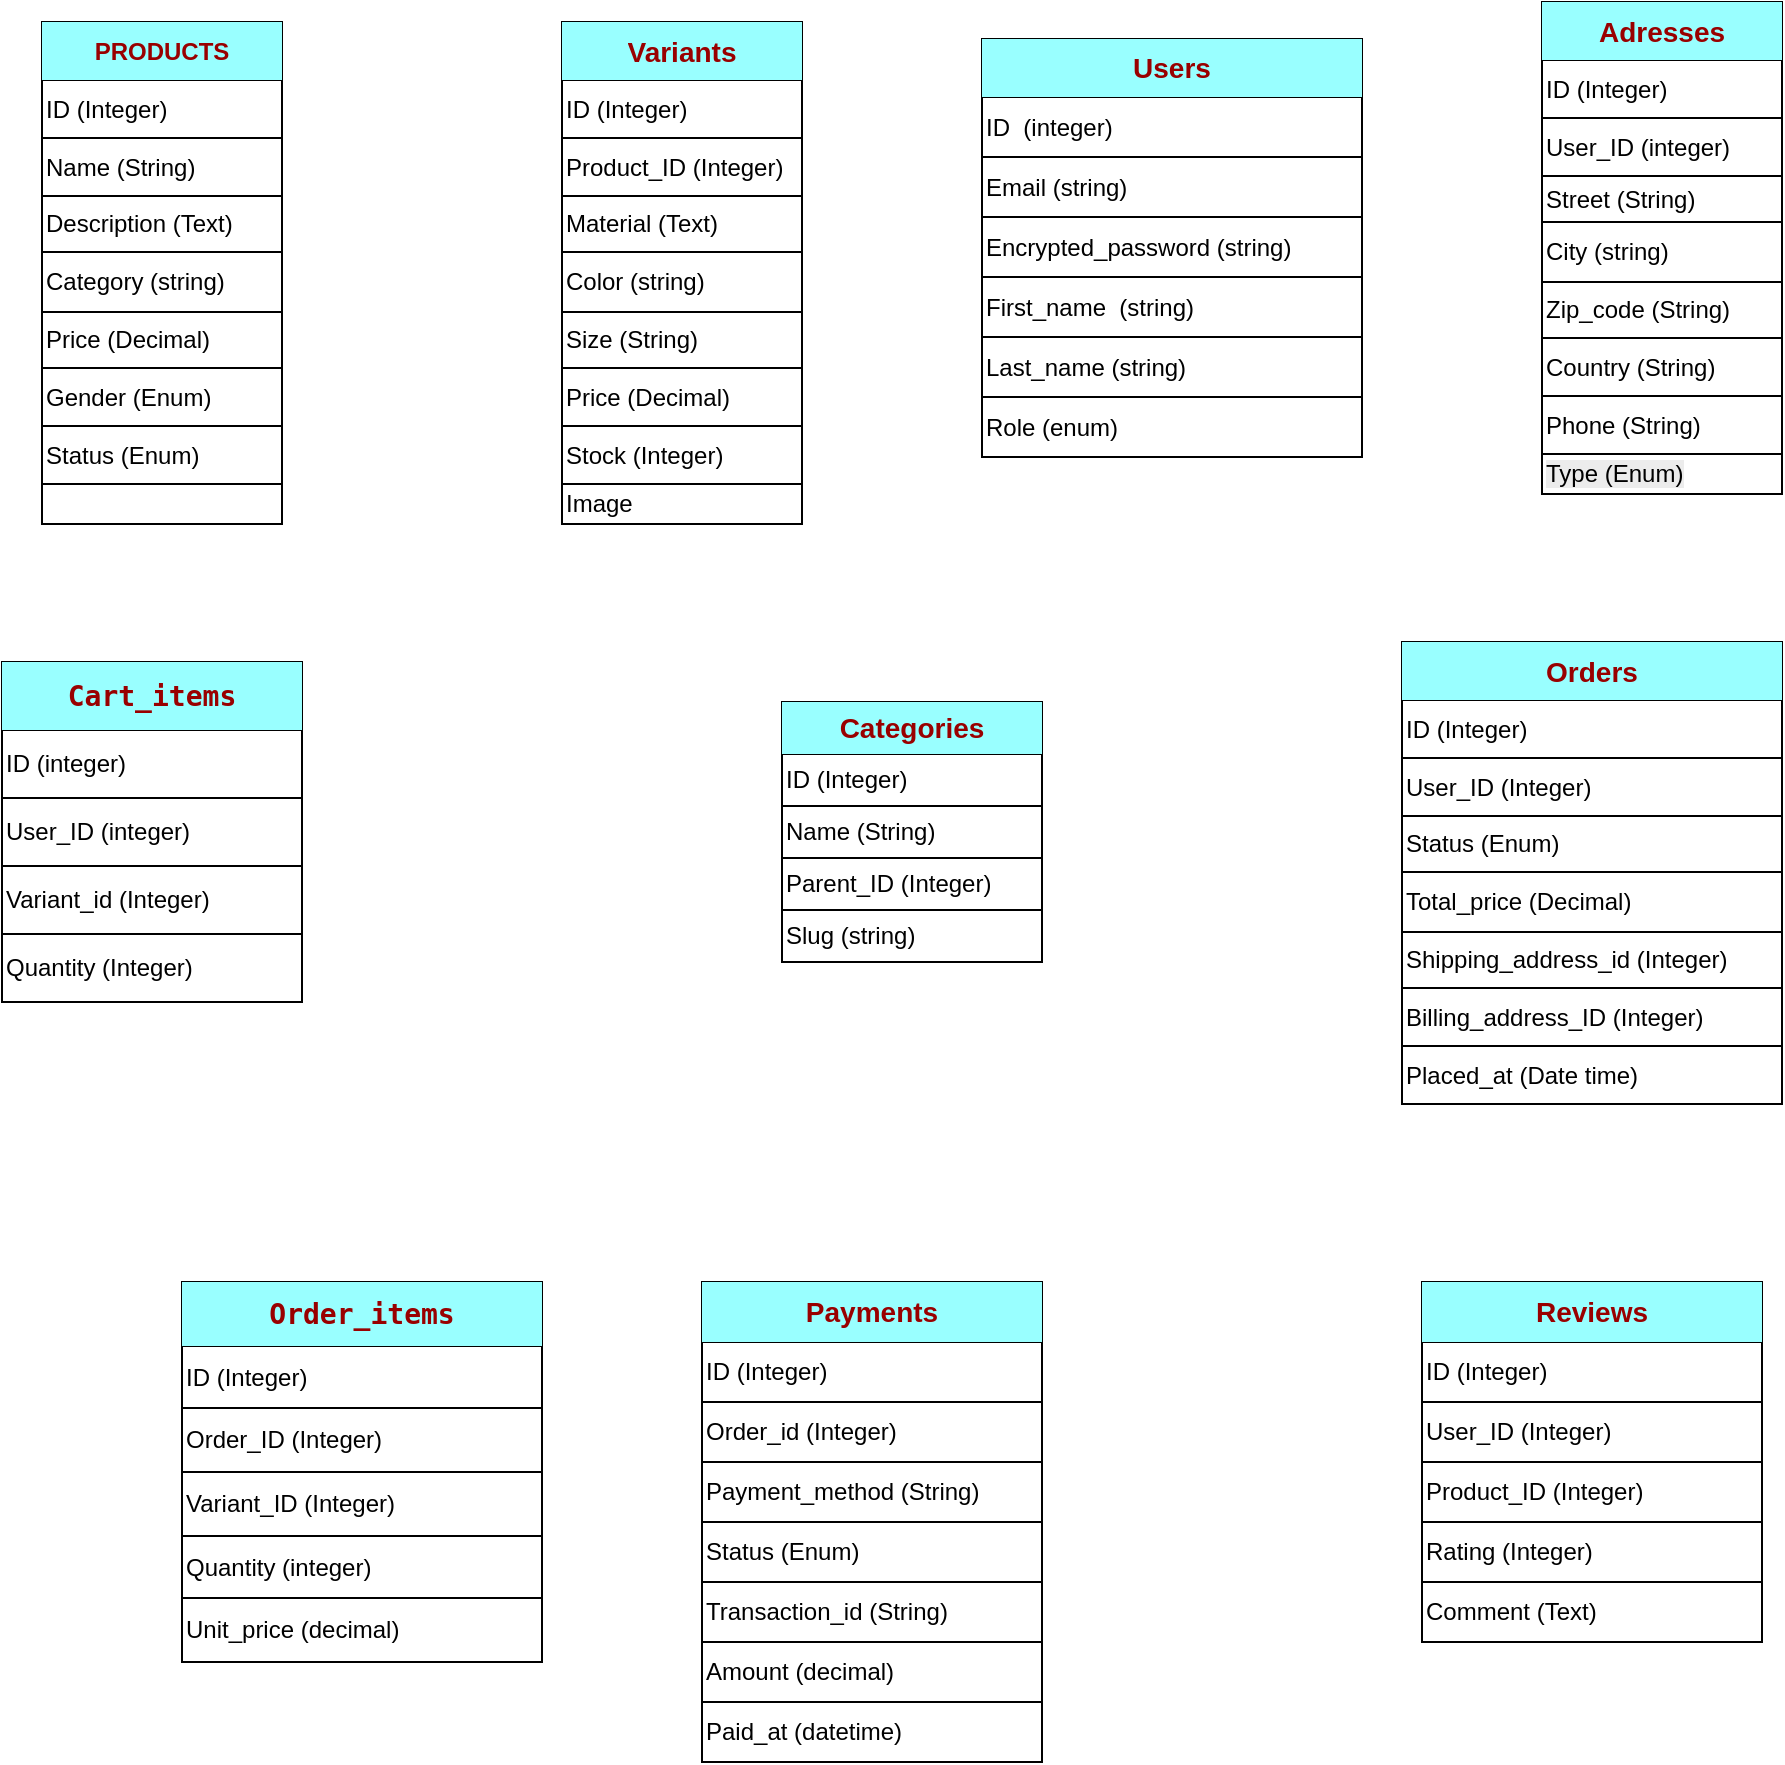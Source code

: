 <mxfile version="26.2.14">
  <diagram name="Page-1" id="mSdoSHMmGEVfb8vdNhQg">
    <mxGraphModel dx="946" dy="564" grid="1" gridSize="10" guides="1" tooltips="1" connect="1" arrows="1" fold="1" page="1" pageScale="1" pageWidth="3300" pageHeight="4681" math="0" shadow="0">
      <root>
        <mxCell id="0" />
        <mxCell id="1" parent="0" />
        <mxCell id="TnD2usCHC5H45rRuhwk7-1" value="" style="shape=table;startSize=0;container=1;collapsible=0;childLayout=tableLayout;" parent="1" vertex="1">
          <mxGeometry x="50" y="80" width="120" height="251" as="geometry" />
        </mxCell>
        <mxCell id="TnD2usCHC5H45rRuhwk7-2" value="" style="shape=tableRow;horizontal=0;startSize=0;swimlaneHead=0;swimlaneBody=0;strokeColor=inherit;top=0;left=0;bottom=0;right=0;collapsible=0;dropTarget=0;fillColor=#99FFFF;points=[[0,0.5],[1,0.5]];portConstraint=eastwest;" parent="TnD2usCHC5H45rRuhwk7-1" vertex="1">
          <mxGeometry width="120" height="29" as="geometry" />
        </mxCell>
        <mxCell id="TnD2usCHC5H45rRuhwk7-3" value="&lt;b style=&quot;color: rgb(153, 0, 0);&quot;&gt;PRODUCTS&lt;/b&gt;" style="shape=partialRectangle;html=1;whiteSpace=wrap;connectable=0;strokeColor=inherit;overflow=hidden;fillColor=none;top=0;left=0;bottom=0;right=0;pointerEvents=1;" parent="TnD2usCHC5H45rRuhwk7-2" vertex="1">
          <mxGeometry width="120" height="29" as="geometry">
            <mxRectangle width="120" height="29" as="alternateBounds" />
          </mxGeometry>
        </mxCell>
        <mxCell id="TnD2usCHC5H45rRuhwk7-4" value="" style="shape=tableRow;horizontal=0;startSize=0;swimlaneHead=0;swimlaneBody=0;strokeColor=inherit;top=0;left=0;bottom=0;right=0;collapsible=0;dropTarget=0;fillColor=none;points=[[0,0.5],[1,0.5]];portConstraint=eastwest;" parent="TnD2usCHC5H45rRuhwk7-1" vertex="1">
          <mxGeometry y="29" width="120" height="29" as="geometry" />
        </mxCell>
        <mxCell id="TnD2usCHC5H45rRuhwk7-5" value="ID (Integer)" style="shape=partialRectangle;html=1;whiteSpace=wrap;connectable=0;strokeColor=inherit;overflow=hidden;fillColor=none;top=0;left=0;bottom=0;right=0;pointerEvents=1;align=left;" parent="TnD2usCHC5H45rRuhwk7-4" vertex="1">
          <mxGeometry width="120" height="29" as="geometry">
            <mxRectangle width="120" height="29" as="alternateBounds" />
          </mxGeometry>
        </mxCell>
        <mxCell id="TnD2usCHC5H45rRuhwk7-6" value="" style="shape=tableRow;horizontal=0;startSize=0;swimlaneHead=0;swimlaneBody=0;strokeColor=inherit;top=0;left=0;bottom=0;right=0;collapsible=0;dropTarget=0;fillColor=none;points=[[0,0.5],[1,0.5]];portConstraint=eastwest;" parent="TnD2usCHC5H45rRuhwk7-1" vertex="1">
          <mxGeometry y="58" width="120" height="29" as="geometry" />
        </mxCell>
        <mxCell id="TnD2usCHC5H45rRuhwk7-7" value="Name (String)" style="shape=partialRectangle;html=1;whiteSpace=wrap;connectable=0;strokeColor=inherit;overflow=hidden;fillColor=none;top=0;left=0;bottom=0;right=0;pointerEvents=1;align=left;" parent="TnD2usCHC5H45rRuhwk7-6" vertex="1">
          <mxGeometry width="120" height="29" as="geometry">
            <mxRectangle width="120" height="29" as="alternateBounds" />
          </mxGeometry>
        </mxCell>
        <mxCell id="TnD2usCHC5H45rRuhwk7-8" value="" style="shape=tableRow;horizontal=0;startSize=0;swimlaneHead=0;swimlaneBody=0;strokeColor=inherit;top=0;left=0;bottom=0;right=0;collapsible=0;dropTarget=0;fillColor=none;points=[[0,0.5],[1,0.5]];portConstraint=eastwest;" parent="TnD2usCHC5H45rRuhwk7-1" vertex="1">
          <mxGeometry y="87" width="120" height="28" as="geometry" />
        </mxCell>
        <mxCell id="TnD2usCHC5H45rRuhwk7-9" value="Description (Text)" style="shape=partialRectangle;html=1;whiteSpace=wrap;connectable=0;strokeColor=inherit;overflow=hidden;fillColor=none;top=0;left=0;bottom=0;right=0;pointerEvents=1;align=left;" parent="TnD2usCHC5H45rRuhwk7-8" vertex="1">
          <mxGeometry width="120" height="28" as="geometry">
            <mxRectangle width="120" height="28" as="alternateBounds" />
          </mxGeometry>
        </mxCell>
        <mxCell id="TnD2usCHC5H45rRuhwk7-10" value="" style="shape=tableRow;horizontal=0;startSize=0;swimlaneHead=0;swimlaneBody=0;strokeColor=inherit;top=0;left=0;bottom=0;right=0;collapsible=0;dropTarget=0;fillColor=none;points=[[0,0.5],[1,0.5]];portConstraint=eastwest;" parent="TnD2usCHC5H45rRuhwk7-1" vertex="1">
          <mxGeometry y="115" width="120" height="30" as="geometry" />
        </mxCell>
        <mxCell id="TnD2usCHC5H45rRuhwk7-11" value="Category (string)" style="shape=partialRectangle;html=1;whiteSpace=wrap;connectable=0;strokeColor=inherit;overflow=hidden;fillColor=none;top=0;left=0;bottom=0;right=0;pointerEvents=1;align=left;" parent="TnD2usCHC5H45rRuhwk7-10" vertex="1">
          <mxGeometry width="120" height="30" as="geometry">
            <mxRectangle width="120" height="30" as="alternateBounds" />
          </mxGeometry>
        </mxCell>
        <mxCell id="TnD2usCHC5H45rRuhwk7-12" value="" style="shape=tableRow;horizontal=0;startSize=0;swimlaneHead=0;swimlaneBody=0;strokeColor=inherit;top=0;left=0;bottom=0;right=0;collapsible=0;dropTarget=0;fillColor=none;points=[[0,0.5],[1,0.5]];portConstraint=eastwest;" parent="TnD2usCHC5H45rRuhwk7-1" vertex="1">
          <mxGeometry y="145" width="120" height="28" as="geometry" />
        </mxCell>
        <mxCell id="TnD2usCHC5H45rRuhwk7-13" value="Price (Decimal)" style="shape=partialRectangle;html=1;whiteSpace=wrap;connectable=0;strokeColor=inherit;overflow=hidden;fillColor=none;top=0;left=0;bottom=0;right=0;pointerEvents=1;align=left;" parent="TnD2usCHC5H45rRuhwk7-12" vertex="1">
          <mxGeometry width="120" height="28" as="geometry">
            <mxRectangle width="120" height="28" as="alternateBounds" />
          </mxGeometry>
        </mxCell>
        <mxCell id="TnD2usCHC5H45rRuhwk7-14" value="" style="shape=tableRow;horizontal=0;startSize=0;swimlaneHead=0;swimlaneBody=0;strokeColor=inherit;top=0;left=0;bottom=0;right=0;collapsible=0;dropTarget=0;fillColor=none;points=[[0,0.5],[1,0.5]];portConstraint=eastwest;" parent="TnD2usCHC5H45rRuhwk7-1" vertex="1">
          <mxGeometry y="173" width="120" height="29" as="geometry" />
        </mxCell>
        <mxCell id="TnD2usCHC5H45rRuhwk7-15" value="Gender (Enum)" style="shape=partialRectangle;html=1;whiteSpace=wrap;connectable=0;strokeColor=inherit;overflow=hidden;fillColor=none;top=0;left=0;bottom=0;right=0;pointerEvents=1;align=left;" parent="TnD2usCHC5H45rRuhwk7-14" vertex="1">
          <mxGeometry width="120" height="29" as="geometry">
            <mxRectangle width="120" height="29" as="alternateBounds" />
          </mxGeometry>
        </mxCell>
        <mxCell id="TnD2usCHC5H45rRuhwk7-16" value="" style="shape=tableRow;horizontal=0;startSize=0;swimlaneHead=0;swimlaneBody=0;strokeColor=inherit;top=0;left=0;bottom=0;right=0;collapsible=0;dropTarget=0;fillColor=none;points=[[0,0.5],[1,0.5]];portConstraint=eastwest;" parent="TnD2usCHC5H45rRuhwk7-1" vertex="1">
          <mxGeometry y="202" width="120" height="29" as="geometry" />
        </mxCell>
        <mxCell id="TnD2usCHC5H45rRuhwk7-17" value="Status (Enum)" style="shape=partialRectangle;html=1;whiteSpace=wrap;connectable=0;strokeColor=inherit;overflow=hidden;fillColor=none;top=0;left=0;bottom=0;right=0;pointerEvents=1;align=left;" parent="TnD2usCHC5H45rRuhwk7-16" vertex="1">
          <mxGeometry width="120" height="29" as="geometry">
            <mxRectangle width="120" height="29" as="alternateBounds" />
          </mxGeometry>
        </mxCell>
        <mxCell id="TnD2usCHC5H45rRuhwk7-18" value="" style="shape=tableRow;horizontal=0;startSize=0;swimlaneHead=0;swimlaneBody=0;strokeColor=inherit;top=0;left=0;bottom=0;right=0;collapsible=0;dropTarget=0;fillColor=none;points=[[0,0.5],[1,0.5]];portConstraint=eastwest;" parent="TnD2usCHC5H45rRuhwk7-1" vertex="1">
          <mxGeometry y="231" width="120" height="20" as="geometry" />
        </mxCell>
        <mxCell id="TnD2usCHC5H45rRuhwk7-19" value="" style="shape=partialRectangle;html=1;whiteSpace=wrap;connectable=0;strokeColor=inherit;overflow=hidden;fillColor=none;top=0;left=0;bottom=0;right=0;pointerEvents=1;" parent="TnD2usCHC5H45rRuhwk7-18" vertex="1">
          <mxGeometry width="120" height="20" as="geometry">
            <mxRectangle width="120" height="20" as="alternateBounds" />
          </mxGeometry>
        </mxCell>
        <mxCell id="lrAjuptVuyixeFRpdPks-1" value="" style="shape=table;startSize=0;container=1;collapsible=0;childLayout=tableLayout;" parent="1" vertex="1">
          <mxGeometry x="310" y="80" width="120" height="251" as="geometry" />
        </mxCell>
        <mxCell id="lrAjuptVuyixeFRpdPks-2" value="" style="shape=tableRow;horizontal=0;startSize=0;swimlaneHead=0;swimlaneBody=0;strokeColor=inherit;top=0;left=0;bottom=0;right=0;collapsible=0;dropTarget=0;fillColor=none;points=[[0,0.5],[1,0.5]];portConstraint=eastwest;" parent="lrAjuptVuyixeFRpdPks-1" vertex="1">
          <mxGeometry width="120" height="29" as="geometry" />
        </mxCell>
        <mxCell id="lrAjuptVuyixeFRpdPks-3" value="&lt;b style=&quot;color: rgb(153, 0, 0);&quot;&gt;&lt;font style=&quot;font-size: 14px;&quot;&gt;Variants&lt;/font&gt;&lt;/b&gt;" style="shape=partialRectangle;html=1;whiteSpace=wrap;connectable=0;strokeColor=inherit;overflow=hidden;fillColor=#99FFFF;top=0;left=0;bottom=0;right=0;pointerEvents=1;" parent="lrAjuptVuyixeFRpdPks-2" vertex="1">
          <mxGeometry width="120" height="29" as="geometry">
            <mxRectangle width="120" height="29" as="alternateBounds" />
          </mxGeometry>
        </mxCell>
        <mxCell id="lrAjuptVuyixeFRpdPks-4" value="" style="shape=tableRow;horizontal=0;startSize=0;swimlaneHead=0;swimlaneBody=0;strokeColor=inherit;top=0;left=0;bottom=0;right=0;collapsible=0;dropTarget=0;fillColor=none;points=[[0,0.5],[1,0.5]];portConstraint=eastwest;" parent="lrAjuptVuyixeFRpdPks-1" vertex="1">
          <mxGeometry y="29" width="120" height="29" as="geometry" />
        </mxCell>
        <mxCell id="lrAjuptVuyixeFRpdPks-5" value="ID (Integer)" style="shape=partialRectangle;html=1;whiteSpace=wrap;connectable=0;strokeColor=inherit;overflow=hidden;fillColor=none;top=0;left=0;bottom=0;right=0;pointerEvents=1;align=left;" parent="lrAjuptVuyixeFRpdPks-4" vertex="1">
          <mxGeometry width="120" height="29" as="geometry">
            <mxRectangle width="120" height="29" as="alternateBounds" />
          </mxGeometry>
        </mxCell>
        <mxCell id="lrAjuptVuyixeFRpdPks-6" value="" style="shape=tableRow;horizontal=0;startSize=0;swimlaneHead=0;swimlaneBody=0;strokeColor=inherit;top=0;left=0;bottom=0;right=0;collapsible=0;dropTarget=0;fillColor=none;points=[[0,0.5],[1,0.5]];portConstraint=eastwest;" parent="lrAjuptVuyixeFRpdPks-1" vertex="1">
          <mxGeometry y="58" width="120" height="29" as="geometry" />
        </mxCell>
        <mxCell id="lrAjuptVuyixeFRpdPks-7" value="Product_ID (Integer)" style="shape=partialRectangle;html=1;whiteSpace=wrap;connectable=0;strokeColor=inherit;overflow=hidden;fillColor=none;top=0;left=0;bottom=0;right=0;pointerEvents=1;align=left;" parent="lrAjuptVuyixeFRpdPks-6" vertex="1">
          <mxGeometry width="120" height="29" as="geometry">
            <mxRectangle width="120" height="29" as="alternateBounds" />
          </mxGeometry>
        </mxCell>
        <mxCell id="lrAjuptVuyixeFRpdPks-8" value="" style="shape=tableRow;horizontal=0;startSize=0;swimlaneHead=0;swimlaneBody=0;strokeColor=inherit;top=0;left=0;bottom=0;right=0;collapsible=0;dropTarget=0;fillColor=none;points=[[0,0.5],[1,0.5]];portConstraint=eastwest;" parent="lrAjuptVuyixeFRpdPks-1" vertex="1">
          <mxGeometry y="87" width="120" height="28" as="geometry" />
        </mxCell>
        <mxCell id="lrAjuptVuyixeFRpdPks-9" value="Material (Text)" style="shape=partialRectangle;html=1;whiteSpace=wrap;connectable=0;strokeColor=inherit;overflow=hidden;fillColor=none;top=0;left=0;bottom=0;right=0;pointerEvents=1;align=left;" parent="lrAjuptVuyixeFRpdPks-8" vertex="1">
          <mxGeometry width="120" height="28" as="geometry">
            <mxRectangle width="120" height="28" as="alternateBounds" />
          </mxGeometry>
        </mxCell>
        <mxCell id="lrAjuptVuyixeFRpdPks-10" value="" style="shape=tableRow;horizontal=0;startSize=0;swimlaneHead=0;swimlaneBody=0;strokeColor=inherit;top=0;left=0;bottom=0;right=0;collapsible=0;dropTarget=0;fillColor=none;points=[[0,0.5],[1,0.5]];portConstraint=eastwest;" parent="lrAjuptVuyixeFRpdPks-1" vertex="1">
          <mxGeometry y="115" width="120" height="30" as="geometry" />
        </mxCell>
        <mxCell id="lrAjuptVuyixeFRpdPks-11" value="Color (string)" style="shape=partialRectangle;html=1;whiteSpace=wrap;connectable=0;strokeColor=inherit;overflow=hidden;fillColor=none;top=0;left=0;bottom=0;right=0;pointerEvents=1;align=left;" parent="lrAjuptVuyixeFRpdPks-10" vertex="1">
          <mxGeometry width="120" height="30" as="geometry">
            <mxRectangle width="120" height="30" as="alternateBounds" />
          </mxGeometry>
        </mxCell>
        <mxCell id="lrAjuptVuyixeFRpdPks-12" value="" style="shape=tableRow;horizontal=0;startSize=0;swimlaneHead=0;swimlaneBody=0;strokeColor=inherit;top=0;left=0;bottom=0;right=0;collapsible=0;dropTarget=0;fillColor=none;points=[[0,0.5],[1,0.5]];portConstraint=eastwest;" parent="lrAjuptVuyixeFRpdPks-1" vertex="1">
          <mxGeometry y="145" width="120" height="28" as="geometry" />
        </mxCell>
        <mxCell id="lrAjuptVuyixeFRpdPks-13" value="Size (String)" style="shape=partialRectangle;html=1;whiteSpace=wrap;connectable=0;strokeColor=inherit;overflow=hidden;fillColor=none;top=0;left=0;bottom=0;right=0;pointerEvents=1;align=left;" parent="lrAjuptVuyixeFRpdPks-12" vertex="1">
          <mxGeometry width="120" height="28" as="geometry">
            <mxRectangle width="120" height="28" as="alternateBounds" />
          </mxGeometry>
        </mxCell>
        <mxCell id="lrAjuptVuyixeFRpdPks-14" value="" style="shape=tableRow;horizontal=0;startSize=0;swimlaneHead=0;swimlaneBody=0;strokeColor=inherit;top=0;left=0;bottom=0;right=0;collapsible=0;dropTarget=0;fillColor=none;points=[[0,0.5],[1,0.5]];portConstraint=eastwest;" parent="lrAjuptVuyixeFRpdPks-1" vertex="1">
          <mxGeometry y="173" width="120" height="29" as="geometry" />
        </mxCell>
        <mxCell id="lrAjuptVuyixeFRpdPks-15" value="Price (Decimal)" style="shape=partialRectangle;html=1;whiteSpace=wrap;connectable=0;strokeColor=inherit;overflow=hidden;fillColor=none;top=0;left=0;bottom=0;right=0;pointerEvents=1;align=left;" parent="lrAjuptVuyixeFRpdPks-14" vertex="1">
          <mxGeometry width="120" height="29" as="geometry">
            <mxRectangle width="120" height="29" as="alternateBounds" />
          </mxGeometry>
        </mxCell>
        <mxCell id="lrAjuptVuyixeFRpdPks-16" value="" style="shape=tableRow;horizontal=0;startSize=0;swimlaneHead=0;swimlaneBody=0;strokeColor=inherit;top=0;left=0;bottom=0;right=0;collapsible=0;dropTarget=0;fillColor=none;points=[[0,0.5],[1,0.5]];portConstraint=eastwest;" parent="lrAjuptVuyixeFRpdPks-1" vertex="1">
          <mxGeometry y="202" width="120" height="29" as="geometry" />
        </mxCell>
        <mxCell id="lrAjuptVuyixeFRpdPks-17" value="Stock (Integer)" style="shape=partialRectangle;html=1;whiteSpace=wrap;connectable=0;strokeColor=inherit;overflow=hidden;fillColor=none;top=0;left=0;bottom=0;right=0;pointerEvents=1;align=left;" parent="lrAjuptVuyixeFRpdPks-16" vertex="1">
          <mxGeometry width="120" height="29" as="geometry">
            <mxRectangle width="120" height="29" as="alternateBounds" />
          </mxGeometry>
        </mxCell>
        <mxCell id="lrAjuptVuyixeFRpdPks-18" value="" style="shape=tableRow;horizontal=0;startSize=0;swimlaneHead=0;swimlaneBody=0;strokeColor=inherit;top=0;left=0;bottom=0;right=0;collapsible=0;dropTarget=0;fillColor=none;points=[[0,0.5],[1,0.5]];portConstraint=eastwest;" parent="lrAjuptVuyixeFRpdPks-1" vertex="1">
          <mxGeometry y="231" width="120" height="20" as="geometry" />
        </mxCell>
        <mxCell id="lrAjuptVuyixeFRpdPks-19" value="Image" style="shape=partialRectangle;html=1;whiteSpace=wrap;connectable=0;strokeColor=inherit;overflow=hidden;fillColor=none;top=0;left=0;bottom=0;right=0;pointerEvents=1;align=left;" parent="lrAjuptVuyixeFRpdPks-18" vertex="1">
          <mxGeometry width="120" height="20" as="geometry">
            <mxRectangle width="120" height="20" as="alternateBounds" />
          </mxGeometry>
        </mxCell>
        <mxCell id="lrAjuptVuyixeFRpdPks-20" value="" style="shape=table;startSize=0;container=1;collapsible=0;childLayout=tableLayout;" parent="1" vertex="1">
          <mxGeometry x="420" y="420" width="130" height="130" as="geometry" />
        </mxCell>
        <mxCell id="lrAjuptVuyixeFRpdPks-21" value="" style="shape=tableRow;horizontal=0;startSize=0;swimlaneHead=0;swimlaneBody=0;strokeColor=inherit;top=0;left=0;bottom=0;right=0;collapsible=0;dropTarget=0;fillColor=none;points=[[0,0.5],[1,0.5]];portConstraint=eastwest;" parent="lrAjuptVuyixeFRpdPks-20" vertex="1">
          <mxGeometry width="130" height="26" as="geometry" />
        </mxCell>
        <mxCell id="lrAjuptVuyixeFRpdPks-22" value="&lt;b style=&quot;color: rgb(153, 0, 0);&quot;&gt;&lt;font style=&quot;font-size: 14px;&quot;&gt;Categories&lt;/font&gt;&lt;/b&gt;" style="shape=partialRectangle;html=1;whiteSpace=wrap;connectable=0;strokeColor=inherit;overflow=hidden;fillColor=#99FFFF;top=0;left=0;bottom=0;right=0;pointerEvents=1;" parent="lrAjuptVuyixeFRpdPks-21" vertex="1">
          <mxGeometry width="130" height="26" as="geometry">
            <mxRectangle width="130" height="26" as="alternateBounds" />
          </mxGeometry>
        </mxCell>
        <mxCell id="lrAjuptVuyixeFRpdPks-23" value="" style="shape=tableRow;horizontal=0;startSize=0;swimlaneHead=0;swimlaneBody=0;strokeColor=inherit;top=0;left=0;bottom=0;right=0;collapsible=0;dropTarget=0;fillColor=none;points=[[0,0.5],[1,0.5]];portConstraint=eastwest;" parent="lrAjuptVuyixeFRpdPks-20" vertex="1">
          <mxGeometry y="26" width="130" height="26" as="geometry" />
        </mxCell>
        <mxCell id="lrAjuptVuyixeFRpdPks-24" value="ID (Integer)" style="shape=partialRectangle;html=1;whiteSpace=wrap;connectable=0;strokeColor=inherit;overflow=hidden;fillColor=none;top=0;left=0;bottom=0;right=0;pointerEvents=1;align=left;" parent="lrAjuptVuyixeFRpdPks-23" vertex="1">
          <mxGeometry width="130" height="26" as="geometry">
            <mxRectangle width="130" height="26" as="alternateBounds" />
          </mxGeometry>
        </mxCell>
        <mxCell id="lrAjuptVuyixeFRpdPks-25" value="" style="shape=tableRow;horizontal=0;startSize=0;swimlaneHead=0;swimlaneBody=0;strokeColor=inherit;top=0;left=0;bottom=0;right=0;collapsible=0;dropTarget=0;fillColor=none;points=[[0,0.5],[1,0.5]];portConstraint=eastwest;" parent="lrAjuptVuyixeFRpdPks-20" vertex="1">
          <mxGeometry y="52" width="130" height="26" as="geometry" />
        </mxCell>
        <mxCell id="lrAjuptVuyixeFRpdPks-26" value="Name (String)" style="shape=partialRectangle;html=1;whiteSpace=wrap;connectable=0;strokeColor=inherit;overflow=hidden;fillColor=none;top=0;left=0;bottom=0;right=0;pointerEvents=1;align=left;" parent="lrAjuptVuyixeFRpdPks-25" vertex="1">
          <mxGeometry width="130" height="26" as="geometry">
            <mxRectangle width="130" height="26" as="alternateBounds" />
          </mxGeometry>
        </mxCell>
        <mxCell id="lrAjuptVuyixeFRpdPks-27" value="" style="shape=tableRow;horizontal=0;startSize=0;swimlaneHead=0;swimlaneBody=0;strokeColor=inherit;top=0;left=0;bottom=0;right=0;collapsible=0;dropTarget=0;fillColor=none;points=[[0,0.5],[1,0.5]];portConstraint=eastwest;" parent="lrAjuptVuyixeFRpdPks-20" vertex="1">
          <mxGeometry y="78" width="130" height="26" as="geometry" />
        </mxCell>
        <mxCell id="lrAjuptVuyixeFRpdPks-28" value="Parent_ID (Integer)" style="shape=partialRectangle;html=1;whiteSpace=wrap;connectable=0;strokeColor=inherit;overflow=hidden;fillColor=none;top=0;left=0;bottom=0;right=0;pointerEvents=1;align=left;" parent="lrAjuptVuyixeFRpdPks-27" vertex="1">
          <mxGeometry width="130" height="26" as="geometry">
            <mxRectangle width="130" height="26" as="alternateBounds" />
          </mxGeometry>
        </mxCell>
        <mxCell id="lrAjuptVuyixeFRpdPks-29" value="" style="shape=tableRow;horizontal=0;startSize=0;swimlaneHead=0;swimlaneBody=0;strokeColor=inherit;top=0;left=0;bottom=0;right=0;collapsible=0;dropTarget=0;fillColor=none;points=[[0,0.5],[1,0.5]];portConstraint=eastwest;" parent="lrAjuptVuyixeFRpdPks-20" vertex="1">
          <mxGeometry y="104" width="130" height="26" as="geometry" />
        </mxCell>
        <mxCell id="lrAjuptVuyixeFRpdPks-30" value="Slug (string)" style="shape=partialRectangle;html=1;whiteSpace=wrap;connectable=0;strokeColor=inherit;overflow=hidden;fillColor=none;top=0;left=0;bottom=0;right=0;pointerEvents=1;align=left;" parent="lrAjuptVuyixeFRpdPks-29" vertex="1">
          <mxGeometry width="130" height="26" as="geometry">
            <mxRectangle width="130" height="26" as="alternateBounds" />
          </mxGeometry>
        </mxCell>
        <mxCell id="lrAjuptVuyixeFRpdPks-31" value="" style="shape=table;startSize=0;container=1;collapsible=0;childLayout=tableLayout;" parent="1" vertex="1">
          <mxGeometry x="520" y="88.5" width="190" height="209" as="geometry" />
        </mxCell>
        <mxCell id="lrAjuptVuyixeFRpdPks-32" value="" style="shape=tableRow;horizontal=0;startSize=0;swimlaneHead=0;swimlaneBody=0;strokeColor=inherit;top=0;left=0;bottom=0;right=0;collapsible=0;dropTarget=0;fillColor=none;points=[[0,0.5],[1,0.5]];portConstraint=eastwest;" parent="lrAjuptVuyixeFRpdPks-31" vertex="1">
          <mxGeometry width="190" height="29" as="geometry" />
        </mxCell>
        <mxCell id="lrAjuptVuyixeFRpdPks-33" value="&lt;b style=&quot;color: rgb(153, 0, 0);&quot;&gt;&lt;font style=&quot;font-size: 14px;&quot;&gt;Users&lt;/font&gt;&lt;/b&gt;" style="shape=partialRectangle;html=1;whiteSpace=wrap;connectable=0;strokeColor=inherit;overflow=hidden;fillColor=#99FFFF;top=0;left=0;bottom=0;right=0;pointerEvents=1;" parent="lrAjuptVuyixeFRpdPks-32" vertex="1">
          <mxGeometry width="190" height="29" as="geometry">
            <mxRectangle width="190" height="29" as="alternateBounds" />
          </mxGeometry>
        </mxCell>
        <mxCell id="lrAjuptVuyixeFRpdPks-34" value="" style="shape=tableRow;horizontal=0;startSize=0;swimlaneHead=0;swimlaneBody=0;strokeColor=inherit;top=0;left=0;bottom=0;right=0;collapsible=0;dropTarget=0;fillColor=none;points=[[0,0.5],[1,0.5]];portConstraint=eastwest;" parent="lrAjuptVuyixeFRpdPks-31" vertex="1">
          <mxGeometry y="29" width="190" height="30" as="geometry" />
        </mxCell>
        <mxCell id="lrAjuptVuyixeFRpdPks-35" value="ID &amp;nbsp;(integer)" style="shape=partialRectangle;html=1;whiteSpace=wrap;connectable=0;strokeColor=inherit;overflow=hidden;fillColor=none;top=0;left=0;bottom=0;right=0;pointerEvents=1;align=left;" parent="lrAjuptVuyixeFRpdPks-34" vertex="1">
          <mxGeometry width="190" height="30" as="geometry">
            <mxRectangle width="190" height="30" as="alternateBounds" />
          </mxGeometry>
        </mxCell>
        <mxCell id="lrAjuptVuyixeFRpdPks-36" value="" style="shape=tableRow;horizontal=0;startSize=0;swimlaneHead=0;swimlaneBody=0;strokeColor=inherit;top=0;left=0;bottom=0;right=0;collapsible=0;dropTarget=0;fillColor=none;points=[[0,0.5],[1,0.5]];portConstraint=eastwest;" parent="lrAjuptVuyixeFRpdPks-31" vertex="1">
          <mxGeometry y="59" width="190" height="30" as="geometry" />
        </mxCell>
        <mxCell id="lrAjuptVuyixeFRpdPks-37" value="Email (string)" style="shape=partialRectangle;html=1;whiteSpace=wrap;connectable=0;strokeColor=inherit;overflow=hidden;fillColor=none;top=0;left=0;bottom=0;right=0;pointerEvents=1;align=left;" parent="lrAjuptVuyixeFRpdPks-36" vertex="1">
          <mxGeometry width="190" height="30" as="geometry">
            <mxRectangle width="190" height="30" as="alternateBounds" />
          </mxGeometry>
        </mxCell>
        <mxCell id="lrAjuptVuyixeFRpdPks-38" value="" style="shape=tableRow;horizontal=0;startSize=0;swimlaneHead=0;swimlaneBody=0;strokeColor=inherit;top=0;left=0;bottom=0;right=0;collapsible=0;dropTarget=0;fillColor=none;points=[[0,0.5],[1,0.5]];portConstraint=eastwest;" parent="lrAjuptVuyixeFRpdPks-31" vertex="1">
          <mxGeometry y="89" width="190" height="30" as="geometry" />
        </mxCell>
        <mxCell id="lrAjuptVuyixeFRpdPks-39" value="Encrypted_password (string)" style="shape=partialRectangle;html=1;whiteSpace=wrap;connectable=0;strokeColor=inherit;overflow=hidden;fillColor=none;top=0;left=0;bottom=0;right=0;pointerEvents=1;align=left;" parent="lrAjuptVuyixeFRpdPks-38" vertex="1">
          <mxGeometry width="190" height="30" as="geometry">
            <mxRectangle width="190" height="30" as="alternateBounds" />
          </mxGeometry>
        </mxCell>
        <mxCell id="lrAjuptVuyixeFRpdPks-40" value="" style="shape=tableRow;horizontal=0;startSize=0;swimlaneHead=0;swimlaneBody=0;strokeColor=inherit;top=0;left=0;bottom=0;right=0;collapsible=0;dropTarget=0;fillColor=none;points=[[0,0.5],[1,0.5]];portConstraint=eastwest;" parent="lrAjuptVuyixeFRpdPks-31" vertex="1">
          <mxGeometry y="119" width="190" height="30" as="geometry" />
        </mxCell>
        <mxCell id="lrAjuptVuyixeFRpdPks-41" value="First_name &amp;nbsp;(string)" style="shape=partialRectangle;html=1;whiteSpace=wrap;connectable=0;strokeColor=inherit;overflow=hidden;fillColor=none;top=0;left=0;bottom=0;right=0;pointerEvents=1;align=left;" parent="lrAjuptVuyixeFRpdPks-40" vertex="1">
          <mxGeometry width="190" height="30" as="geometry">
            <mxRectangle width="190" height="30" as="alternateBounds" />
          </mxGeometry>
        </mxCell>
        <mxCell id="lrAjuptVuyixeFRpdPks-42" value="" style="shape=tableRow;horizontal=0;startSize=0;swimlaneHead=0;swimlaneBody=0;strokeColor=inherit;top=0;left=0;bottom=0;right=0;collapsible=0;dropTarget=0;fillColor=none;points=[[0,0.5],[1,0.5]];portConstraint=eastwest;" parent="lrAjuptVuyixeFRpdPks-31" vertex="1">
          <mxGeometry y="149" width="190" height="30" as="geometry" />
        </mxCell>
        <mxCell id="lrAjuptVuyixeFRpdPks-43" value="Last_name (string)" style="shape=partialRectangle;html=1;whiteSpace=wrap;connectable=0;strokeColor=inherit;overflow=hidden;fillColor=none;top=0;left=0;bottom=0;right=0;pointerEvents=1;align=left;" parent="lrAjuptVuyixeFRpdPks-42" vertex="1">
          <mxGeometry width="190" height="30" as="geometry">
            <mxRectangle width="190" height="30" as="alternateBounds" />
          </mxGeometry>
        </mxCell>
        <mxCell id="lrAjuptVuyixeFRpdPks-44" value="" style="shape=tableRow;horizontal=0;startSize=0;swimlaneHead=0;swimlaneBody=0;strokeColor=inherit;top=0;left=0;bottom=0;right=0;collapsible=0;dropTarget=0;fillColor=none;points=[[0,0.5],[1,0.5]];portConstraint=eastwest;" parent="lrAjuptVuyixeFRpdPks-31" vertex="1">
          <mxGeometry y="179" width="190" height="30" as="geometry" />
        </mxCell>
        <mxCell id="lrAjuptVuyixeFRpdPks-45" value="Role (enum)" style="shape=partialRectangle;html=1;whiteSpace=wrap;connectable=0;strokeColor=inherit;overflow=hidden;fillColor=none;top=0;left=0;bottom=0;right=0;pointerEvents=1;align=left;" parent="lrAjuptVuyixeFRpdPks-44" vertex="1">
          <mxGeometry width="190" height="30" as="geometry">
            <mxRectangle width="190" height="30" as="alternateBounds" />
          </mxGeometry>
        </mxCell>
        <mxCell id="lrAjuptVuyixeFRpdPks-46" value="" style="shape=table;startSize=0;container=1;collapsible=0;childLayout=tableLayout;" parent="1" vertex="1">
          <mxGeometry x="30" y="400" width="150" height="170" as="geometry" />
        </mxCell>
        <mxCell id="lrAjuptVuyixeFRpdPks-47" value="" style="shape=tableRow;horizontal=0;startSize=0;swimlaneHead=0;swimlaneBody=0;strokeColor=inherit;top=0;left=0;bottom=0;right=0;collapsible=0;dropTarget=0;fillColor=none;points=[[0,0.5],[1,0.5]];portConstraint=eastwest;" parent="lrAjuptVuyixeFRpdPks-46" vertex="1">
          <mxGeometry width="150" height="34" as="geometry" />
        </mxCell>
        <mxCell id="lrAjuptVuyixeFRpdPks-48" value="&lt;code style=&quot;text-align: start;&quot; data-end=&quot;1625&quot; data-start=&quot;1613&quot;&gt;&lt;b style=&quot;color: rgb(153, 0, 0);&quot;&gt;&lt;font style=&quot;font-size: 14px;&quot;&gt;Cart_items&lt;/font&gt;&lt;/b&gt;&lt;/code&gt;" style="shape=partialRectangle;html=1;whiteSpace=wrap;connectable=0;strokeColor=inherit;overflow=hidden;fillColor=#99FFFF;top=0;left=0;bottom=0;right=0;pointerEvents=1;" parent="lrAjuptVuyixeFRpdPks-47" vertex="1">
          <mxGeometry width="150" height="34" as="geometry">
            <mxRectangle width="150" height="34" as="alternateBounds" />
          </mxGeometry>
        </mxCell>
        <mxCell id="lrAjuptVuyixeFRpdPks-49" value="" style="shape=tableRow;horizontal=0;startSize=0;swimlaneHead=0;swimlaneBody=0;strokeColor=inherit;top=0;left=0;bottom=0;right=0;collapsible=0;dropTarget=0;fillColor=none;points=[[0,0.5],[1,0.5]];portConstraint=eastwest;" parent="lrAjuptVuyixeFRpdPks-46" vertex="1">
          <mxGeometry y="34" width="150" height="34" as="geometry" />
        </mxCell>
        <mxCell id="lrAjuptVuyixeFRpdPks-50" value="ID (integer)" style="shape=partialRectangle;html=1;whiteSpace=wrap;connectable=0;strokeColor=inherit;overflow=hidden;fillColor=none;top=0;left=0;bottom=0;right=0;pointerEvents=1;align=left;" parent="lrAjuptVuyixeFRpdPks-49" vertex="1">
          <mxGeometry width="150" height="34" as="geometry">
            <mxRectangle width="150" height="34" as="alternateBounds" />
          </mxGeometry>
        </mxCell>
        <mxCell id="lrAjuptVuyixeFRpdPks-51" value="" style="shape=tableRow;horizontal=0;startSize=0;swimlaneHead=0;swimlaneBody=0;strokeColor=inherit;top=0;left=0;bottom=0;right=0;collapsible=0;dropTarget=0;fillColor=none;points=[[0,0.5],[1,0.5]];portConstraint=eastwest;" parent="lrAjuptVuyixeFRpdPks-46" vertex="1">
          <mxGeometry y="68" width="150" height="34" as="geometry" />
        </mxCell>
        <mxCell id="lrAjuptVuyixeFRpdPks-52" value="User_ID (integer)" style="shape=partialRectangle;html=1;whiteSpace=wrap;connectable=0;strokeColor=inherit;overflow=hidden;fillColor=none;top=0;left=0;bottom=0;right=0;pointerEvents=1;align=left;" parent="lrAjuptVuyixeFRpdPks-51" vertex="1">
          <mxGeometry width="150" height="34" as="geometry">
            <mxRectangle width="150" height="34" as="alternateBounds" />
          </mxGeometry>
        </mxCell>
        <mxCell id="lrAjuptVuyixeFRpdPks-53" value="" style="shape=tableRow;horizontal=0;startSize=0;swimlaneHead=0;swimlaneBody=0;strokeColor=inherit;top=0;left=0;bottom=0;right=0;collapsible=0;dropTarget=0;fillColor=none;points=[[0,0.5],[1,0.5]];portConstraint=eastwest;" parent="lrAjuptVuyixeFRpdPks-46" vertex="1">
          <mxGeometry y="102" width="150" height="34" as="geometry" />
        </mxCell>
        <mxCell id="lrAjuptVuyixeFRpdPks-54" value="Variant_id (Integer)" style="shape=partialRectangle;html=1;whiteSpace=wrap;connectable=0;strokeColor=inherit;overflow=hidden;fillColor=none;top=0;left=0;bottom=0;right=0;pointerEvents=1;align=left;" parent="lrAjuptVuyixeFRpdPks-53" vertex="1">
          <mxGeometry width="150" height="34" as="geometry">
            <mxRectangle width="150" height="34" as="alternateBounds" />
          </mxGeometry>
        </mxCell>
        <mxCell id="lrAjuptVuyixeFRpdPks-55" value="" style="shape=tableRow;horizontal=0;startSize=0;swimlaneHead=0;swimlaneBody=0;strokeColor=inherit;top=0;left=0;bottom=0;right=0;collapsible=0;dropTarget=0;fillColor=none;points=[[0,0.5],[1,0.5]];portConstraint=eastwest;" parent="lrAjuptVuyixeFRpdPks-46" vertex="1">
          <mxGeometry y="136" width="150" height="34" as="geometry" />
        </mxCell>
        <mxCell id="lrAjuptVuyixeFRpdPks-56" value="Quantity (Integer)" style="shape=partialRectangle;html=1;whiteSpace=wrap;connectable=0;strokeColor=inherit;overflow=hidden;fillColor=none;top=0;left=0;bottom=0;right=0;pointerEvents=1;align=left;" parent="lrAjuptVuyixeFRpdPks-55" vertex="1">
          <mxGeometry width="150" height="34" as="geometry">
            <mxRectangle width="150" height="34" as="alternateBounds" />
          </mxGeometry>
        </mxCell>
        <mxCell id="lrAjuptVuyixeFRpdPks-57" value="" style="shape=table;startSize=0;container=1;collapsible=0;childLayout=tableLayout;" parent="1" vertex="1">
          <mxGeometry x="120" y="710" width="180" height="190" as="geometry" />
        </mxCell>
        <mxCell id="lrAjuptVuyixeFRpdPks-58" value="" style="shape=tableRow;horizontal=0;startSize=0;swimlaneHead=0;swimlaneBody=0;strokeColor=inherit;top=0;left=0;bottom=0;right=0;collapsible=0;dropTarget=0;fillColor=none;points=[[0,0.5],[1,0.5]];portConstraint=eastwest;" parent="lrAjuptVuyixeFRpdPks-57" vertex="1">
          <mxGeometry width="180" height="32" as="geometry" />
        </mxCell>
        <mxCell id="lrAjuptVuyixeFRpdPks-59" value="&lt;code style=&quot;text-align: start; color: rgb(153, 0, 0);&quot; data-end=&quot;349&quot; data-start=&quot;336&quot;&gt;&lt;b&gt;&lt;font style=&quot;font-size: 14px;&quot;&gt;Order_items&lt;/font&gt;&lt;/b&gt;&lt;/code&gt;" style="shape=partialRectangle;html=1;whiteSpace=wrap;connectable=0;strokeColor=inherit;overflow=hidden;fillColor=#99FFFF;top=0;left=0;bottom=0;right=0;pointerEvents=1;" parent="lrAjuptVuyixeFRpdPks-58" vertex="1">
          <mxGeometry width="180" height="32" as="geometry">
            <mxRectangle width="180" height="32" as="alternateBounds" />
          </mxGeometry>
        </mxCell>
        <mxCell id="lrAjuptVuyixeFRpdPks-60" value="" style="shape=tableRow;horizontal=0;startSize=0;swimlaneHead=0;swimlaneBody=0;strokeColor=inherit;top=0;left=0;bottom=0;right=0;collapsible=0;dropTarget=0;fillColor=none;points=[[0,0.5],[1,0.5]];portConstraint=eastwest;" parent="lrAjuptVuyixeFRpdPks-57" vertex="1">
          <mxGeometry y="32" width="180" height="31" as="geometry" />
        </mxCell>
        <mxCell id="lrAjuptVuyixeFRpdPks-61" value="&lt;span style=&quot;&quot;&gt;ID (Integer)&lt;/span&gt;" style="shape=partialRectangle;html=1;whiteSpace=wrap;connectable=0;strokeColor=inherit;overflow=hidden;fillColor=none;top=0;left=0;bottom=0;right=0;pointerEvents=1;align=left;" parent="lrAjuptVuyixeFRpdPks-60" vertex="1">
          <mxGeometry width="180" height="31" as="geometry">
            <mxRectangle width="180" height="31" as="alternateBounds" />
          </mxGeometry>
        </mxCell>
        <mxCell id="lrAjuptVuyixeFRpdPks-62" value="" style="shape=tableRow;horizontal=0;startSize=0;swimlaneHead=0;swimlaneBody=0;strokeColor=inherit;top=0;left=0;bottom=0;right=0;collapsible=0;dropTarget=0;fillColor=none;points=[[0,0.5],[1,0.5]];portConstraint=eastwest;" parent="lrAjuptVuyixeFRpdPks-57" vertex="1">
          <mxGeometry y="63" width="180" height="32" as="geometry" />
        </mxCell>
        <mxCell id="lrAjuptVuyixeFRpdPks-63" value="Order_&lt;span style=&quot;&quot;&gt;ID (Integer)&lt;/span&gt;" style="shape=partialRectangle;html=1;whiteSpace=wrap;connectable=0;strokeColor=inherit;overflow=hidden;fillColor=none;top=0;left=0;bottom=0;right=0;pointerEvents=1;align=left;" parent="lrAjuptVuyixeFRpdPks-62" vertex="1">
          <mxGeometry width="180" height="32" as="geometry">
            <mxRectangle width="180" height="32" as="alternateBounds" />
          </mxGeometry>
        </mxCell>
        <mxCell id="lrAjuptVuyixeFRpdPks-64" value="" style="shape=tableRow;horizontal=0;startSize=0;swimlaneHead=0;swimlaneBody=0;strokeColor=inherit;top=0;left=0;bottom=0;right=0;collapsible=0;dropTarget=0;fillColor=none;points=[[0,0.5],[1,0.5]];portConstraint=eastwest;" parent="lrAjuptVuyixeFRpdPks-57" vertex="1">
          <mxGeometry y="95" width="180" height="32" as="geometry" />
        </mxCell>
        <mxCell id="lrAjuptVuyixeFRpdPks-65" value="Variant_&lt;span style=&quot;&quot;&gt;ID (Integer)&lt;/span&gt;" style="shape=partialRectangle;html=1;whiteSpace=wrap;connectable=0;strokeColor=inherit;overflow=hidden;fillColor=none;top=0;left=0;bottom=0;right=0;pointerEvents=1;align=left;" parent="lrAjuptVuyixeFRpdPks-64" vertex="1">
          <mxGeometry width="180" height="32" as="geometry">
            <mxRectangle width="180" height="32" as="alternateBounds" />
          </mxGeometry>
        </mxCell>
        <mxCell id="lrAjuptVuyixeFRpdPks-66" value="" style="shape=tableRow;horizontal=0;startSize=0;swimlaneHead=0;swimlaneBody=0;strokeColor=inherit;top=0;left=0;bottom=0;right=0;collapsible=0;dropTarget=0;fillColor=none;points=[[0,0.5],[1,0.5]];portConstraint=eastwest;" parent="lrAjuptVuyixeFRpdPks-57" vertex="1">
          <mxGeometry y="127" width="180" height="31" as="geometry" />
        </mxCell>
        <mxCell id="lrAjuptVuyixeFRpdPks-67" value="Quantity (integer)" style="shape=partialRectangle;html=1;whiteSpace=wrap;connectable=0;strokeColor=inherit;overflow=hidden;fillColor=none;top=0;left=0;bottom=0;right=0;pointerEvents=1;align=left;" parent="lrAjuptVuyixeFRpdPks-66" vertex="1">
          <mxGeometry width="180" height="31" as="geometry">
            <mxRectangle width="180" height="31" as="alternateBounds" />
          </mxGeometry>
        </mxCell>
        <mxCell id="lrAjuptVuyixeFRpdPks-68" value="" style="shape=tableRow;horizontal=0;startSize=0;swimlaneHead=0;swimlaneBody=0;strokeColor=inherit;top=0;left=0;bottom=0;right=0;collapsible=0;dropTarget=0;fillColor=none;points=[[0,0.5],[1,0.5]];portConstraint=eastwest;" parent="lrAjuptVuyixeFRpdPks-57" vertex="1">
          <mxGeometry y="158" width="180" height="32" as="geometry" />
        </mxCell>
        <mxCell id="lrAjuptVuyixeFRpdPks-69" value="Unit_price (decimal)" style="shape=partialRectangle;html=1;whiteSpace=wrap;connectable=0;strokeColor=inherit;overflow=hidden;fillColor=none;top=0;left=0;bottom=0;right=0;pointerEvents=1;align=left;" parent="lrAjuptVuyixeFRpdPks-68" vertex="1">
          <mxGeometry width="180" height="32" as="geometry">
            <mxRectangle width="180" height="32" as="alternateBounds" />
          </mxGeometry>
        </mxCell>
        <mxCell id="lrAjuptVuyixeFRpdPks-70" value="" style="shape=table;startSize=0;container=1;collapsible=0;childLayout=tableLayout;" parent="1" vertex="1">
          <mxGeometry x="730" y="390" width="190" height="231" as="geometry" />
        </mxCell>
        <mxCell id="lrAjuptVuyixeFRpdPks-71" value="" style="shape=tableRow;horizontal=0;startSize=0;swimlaneHead=0;swimlaneBody=0;strokeColor=inherit;top=0;left=0;bottom=0;right=0;collapsible=0;dropTarget=0;fillColor=none;points=[[0,0.5],[1,0.5]];portConstraint=eastwest;" parent="lrAjuptVuyixeFRpdPks-70" vertex="1">
          <mxGeometry width="190" height="29" as="geometry" />
        </mxCell>
        <mxCell id="lrAjuptVuyixeFRpdPks-72" value="&lt;b style=&quot;color: rgb(153, 0, 0);&quot;&gt;&lt;font style=&quot;font-size: 14px;&quot;&gt;Orders&lt;/font&gt;&lt;/b&gt;" style="shape=partialRectangle;html=1;whiteSpace=wrap;connectable=0;strokeColor=inherit;overflow=hidden;fillColor=#99FFFF;top=0;left=0;bottom=0;right=0;pointerEvents=1;" parent="lrAjuptVuyixeFRpdPks-71" vertex="1">
          <mxGeometry width="190" height="29" as="geometry">
            <mxRectangle width="190" height="29" as="alternateBounds" />
          </mxGeometry>
        </mxCell>
        <mxCell id="lrAjuptVuyixeFRpdPks-73" value="" style="shape=tableRow;horizontal=0;startSize=0;swimlaneHead=0;swimlaneBody=0;strokeColor=inherit;top=0;left=0;bottom=0;right=0;collapsible=0;dropTarget=0;fillColor=none;points=[[0,0.5],[1,0.5]];portConstraint=eastwest;" parent="lrAjuptVuyixeFRpdPks-70" vertex="1">
          <mxGeometry y="29" width="190" height="29" as="geometry" />
        </mxCell>
        <mxCell id="lrAjuptVuyixeFRpdPks-74" value="ID (Integer)" style="shape=partialRectangle;html=1;whiteSpace=wrap;connectable=0;strokeColor=inherit;overflow=hidden;fillColor=none;top=0;left=0;bottom=0;right=0;pointerEvents=1;align=left;" parent="lrAjuptVuyixeFRpdPks-73" vertex="1">
          <mxGeometry width="190" height="29" as="geometry">
            <mxRectangle width="190" height="29" as="alternateBounds" />
          </mxGeometry>
        </mxCell>
        <mxCell id="lrAjuptVuyixeFRpdPks-75" value="" style="shape=tableRow;horizontal=0;startSize=0;swimlaneHead=0;swimlaneBody=0;strokeColor=inherit;top=0;left=0;bottom=0;right=0;collapsible=0;dropTarget=0;fillColor=none;points=[[0,0.5],[1,0.5]];portConstraint=eastwest;" parent="lrAjuptVuyixeFRpdPks-70" vertex="1">
          <mxGeometry y="58" width="190" height="29" as="geometry" />
        </mxCell>
        <mxCell id="lrAjuptVuyixeFRpdPks-76" value="User_ID (Integer)" style="shape=partialRectangle;html=1;whiteSpace=wrap;connectable=0;strokeColor=inherit;overflow=hidden;fillColor=none;top=0;left=0;bottom=0;right=0;pointerEvents=1;align=left;" parent="lrAjuptVuyixeFRpdPks-75" vertex="1">
          <mxGeometry width="190" height="29" as="geometry">
            <mxRectangle width="190" height="29" as="alternateBounds" />
          </mxGeometry>
        </mxCell>
        <mxCell id="lrAjuptVuyixeFRpdPks-77" value="" style="shape=tableRow;horizontal=0;startSize=0;swimlaneHead=0;swimlaneBody=0;strokeColor=inherit;top=0;left=0;bottom=0;right=0;collapsible=0;dropTarget=0;fillColor=none;points=[[0,0.5],[1,0.5]];portConstraint=eastwest;" parent="lrAjuptVuyixeFRpdPks-70" vertex="1">
          <mxGeometry y="87" width="190" height="28" as="geometry" />
        </mxCell>
        <mxCell id="lrAjuptVuyixeFRpdPks-78" value="Status (Enum)" style="shape=partialRectangle;html=1;whiteSpace=wrap;connectable=0;strokeColor=inherit;overflow=hidden;fillColor=none;top=0;left=0;bottom=0;right=0;pointerEvents=1;align=left;" parent="lrAjuptVuyixeFRpdPks-77" vertex="1">
          <mxGeometry width="190" height="28" as="geometry">
            <mxRectangle width="190" height="28" as="alternateBounds" />
          </mxGeometry>
        </mxCell>
        <mxCell id="lrAjuptVuyixeFRpdPks-79" value="" style="shape=tableRow;horizontal=0;startSize=0;swimlaneHead=0;swimlaneBody=0;strokeColor=inherit;top=0;left=0;bottom=0;right=0;collapsible=0;dropTarget=0;fillColor=none;points=[[0,0.5],[1,0.5]];portConstraint=eastwest;" parent="lrAjuptVuyixeFRpdPks-70" vertex="1">
          <mxGeometry y="115" width="190" height="30" as="geometry" />
        </mxCell>
        <mxCell id="lrAjuptVuyixeFRpdPks-80" value="Total_price&amp;nbsp;(Decimal)" style="shape=partialRectangle;html=1;whiteSpace=wrap;connectable=0;strokeColor=inherit;overflow=hidden;fillColor=none;top=0;left=0;bottom=0;right=0;pointerEvents=1;align=left;" parent="lrAjuptVuyixeFRpdPks-79" vertex="1">
          <mxGeometry width="190" height="30" as="geometry">
            <mxRectangle width="190" height="30" as="alternateBounds" />
          </mxGeometry>
        </mxCell>
        <mxCell id="lrAjuptVuyixeFRpdPks-81" value="" style="shape=tableRow;horizontal=0;startSize=0;swimlaneHead=0;swimlaneBody=0;strokeColor=inherit;top=0;left=0;bottom=0;right=0;collapsible=0;dropTarget=0;fillColor=none;points=[[0,0.5],[1,0.5]];portConstraint=eastwest;" parent="lrAjuptVuyixeFRpdPks-70" vertex="1">
          <mxGeometry y="145" width="190" height="28" as="geometry" />
        </mxCell>
        <mxCell id="lrAjuptVuyixeFRpdPks-82" value="Shipping_address_id&amp;nbsp;(Integer)" style="shape=partialRectangle;html=1;whiteSpace=wrap;connectable=0;strokeColor=inherit;overflow=hidden;fillColor=none;top=0;left=0;bottom=0;right=0;pointerEvents=1;align=left;" parent="lrAjuptVuyixeFRpdPks-81" vertex="1">
          <mxGeometry width="190" height="28" as="geometry">
            <mxRectangle width="190" height="28" as="alternateBounds" />
          </mxGeometry>
        </mxCell>
        <mxCell id="lrAjuptVuyixeFRpdPks-83" value="" style="shape=tableRow;horizontal=0;startSize=0;swimlaneHead=0;swimlaneBody=0;strokeColor=inherit;top=0;left=0;bottom=0;right=0;collapsible=0;dropTarget=0;fillColor=none;points=[[0,0.5],[1,0.5]];portConstraint=eastwest;" parent="lrAjuptVuyixeFRpdPks-70" vertex="1">
          <mxGeometry y="173" width="190" height="29" as="geometry" />
        </mxCell>
        <mxCell id="lrAjuptVuyixeFRpdPks-84" value="Billing_address_ID (Integer)" style="shape=partialRectangle;html=1;whiteSpace=wrap;connectable=0;strokeColor=inherit;overflow=hidden;fillColor=none;top=0;left=0;bottom=0;right=0;pointerEvents=1;align=left;" parent="lrAjuptVuyixeFRpdPks-83" vertex="1">
          <mxGeometry width="190" height="29" as="geometry">
            <mxRectangle width="190" height="29" as="alternateBounds" />
          </mxGeometry>
        </mxCell>
        <mxCell id="lrAjuptVuyixeFRpdPks-85" value="" style="shape=tableRow;horizontal=0;startSize=0;swimlaneHead=0;swimlaneBody=0;strokeColor=inherit;top=0;left=0;bottom=0;right=0;collapsible=0;dropTarget=0;fillColor=none;points=[[0,0.5],[1,0.5]];portConstraint=eastwest;" parent="lrAjuptVuyixeFRpdPks-70" vertex="1">
          <mxGeometry y="202" width="190" height="29" as="geometry" />
        </mxCell>
        <mxCell id="lrAjuptVuyixeFRpdPks-86" value="Placed_at&amp;nbsp;(Date time)" style="shape=partialRectangle;html=1;whiteSpace=wrap;connectable=0;strokeColor=inherit;overflow=hidden;fillColor=none;top=0;left=0;bottom=0;right=0;pointerEvents=1;align=left;" parent="lrAjuptVuyixeFRpdPks-85" vertex="1">
          <mxGeometry width="190" height="29" as="geometry">
            <mxRectangle width="190" height="29" as="alternateBounds" />
          </mxGeometry>
        </mxCell>
        <mxCell id="lrAjuptVuyixeFRpdPks-89" value="" style="shape=table;startSize=0;container=1;collapsible=0;childLayout=tableLayout;" parent="1" vertex="1">
          <mxGeometry x="800" y="70" width="120" height="246" as="geometry" />
        </mxCell>
        <mxCell id="lrAjuptVuyixeFRpdPks-90" value="" style="shape=tableRow;horizontal=0;startSize=0;swimlaneHead=0;swimlaneBody=0;strokeColor=inherit;top=0;left=0;bottom=0;right=0;collapsible=0;dropTarget=0;fillColor=none;points=[[0,0.5],[1,0.5]];portConstraint=eastwest;" parent="lrAjuptVuyixeFRpdPks-89" vertex="1">
          <mxGeometry width="120" height="29" as="geometry" />
        </mxCell>
        <mxCell id="lrAjuptVuyixeFRpdPks-91" value="&lt;span style=&quot;text-align: start; color: rgb(153, 0, 0);&quot; data-end=&quot;2275&quot; data-start=&quot;2249&quot;&gt;&lt;b&gt;&lt;font style=&quot;font-size: 14px;&quot;&gt;Adresses&lt;/font&gt;&lt;/b&gt;&lt;/span&gt;" style="shape=partialRectangle;html=1;whiteSpace=wrap;connectable=0;strokeColor=inherit;overflow=hidden;fillColor=#99FFFF;top=0;left=0;bottom=0;right=0;pointerEvents=1;" parent="lrAjuptVuyixeFRpdPks-90" vertex="1">
          <mxGeometry width="120" height="29" as="geometry">
            <mxRectangle width="120" height="29" as="alternateBounds" />
          </mxGeometry>
        </mxCell>
        <mxCell id="lrAjuptVuyixeFRpdPks-92" value="" style="shape=tableRow;horizontal=0;startSize=0;swimlaneHead=0;swimlaneBody=0;strokeColor=inherit;top=0;left=0;bottom=0;right=0;collapsible=0;dropTarget=0;fillColor=none;points=[[0,0.5],[1,0.5]];portConstraint=eastwest;" parent="lrAjuptVuyixeFRpdPks-89" vertex="1">
          <mxGeometry y="29" width="120" height="29" as="geometry" />
        </mxCell>
        <mxCell id="lrAjuptVuyixeFRpdPks-93" value="ID (Integer)" style="shape=partialRectangle;html=1;whiteSpace=wrap;connectable=0;strokeColor=inherit;overflow=hidden;fillColor=none;top=0;left=0;bottom=0;right=0;pointerEvents=1;align=left;" parent="lrAjuptVuyixeFRpdPks-92" vertex="1">
          <mxGeometry width="120" height="29" as="geometry">
            <mxRectangle width="120" height="29" as="alternateBounds" />
          </mxGeometry>
        </mxCell>
        <mxCell id="lrAjuptVuyixeFRpdPks-94" value="" style="shape=tableRow;horizontal=0;startSize=0;swimlaneHead=0;swimlaneBody=0;strokeColor=inherit;top=0;left=0;bottom=0;right=0;collapsible=0;dropTarget=0;fillColor=none;points=[[0,0.5],[1,0.5]];portConstraint=eastwest;" parent="lrAjuptVuyixeFRpdPks-89" vertex="1">
          <mxGeometry y="58" width="120" height="29" as="geometry" />
        </mxCell>
        <mxCell id="lrAjuptVuyixeFRpdPks-95" value="User_ID (integer)" style="shape=partialRectangle;html=1;whiteSpace=wrap;connectable=0;strokeColor=inherit;overflow=hidden;fillColor=none;top=0;left=0;bottom=0;right=0;pointerEvents=1;align=left;" parent="lrAjuptVuyixeFRpdPks-94" vertex="1">
          <mxGeometry width="120" height="29" as="geometry">
            <mxRectangle width="120" height="29" as="alternateBounds" />
          </mxGeometry>
        </mxCell>
        <mxCell id="lrAjuptVuyixeFRpdPks-96" value="" style="shape=tableRow;horizontal=0;startSize=0;swimlaneHead=0;swimlaneBody=0;strokeColor=inherit;top=0;left=0;bottom=0;right=0;collapsible=0;dropTarget=0;fillColor=none;points=[[0,0.5],[1,0.5]];portConstraint=eastwest;" parent="lrAjuptVuyixeFRpdPks-89" vertex="1">
          <mxGeometry y="87" width="120" height="23" as="geometry" />
        </mxCell>
        <mxCell id="lrAjuptVuyixeFRpdPks-97" value="Street (String)" style="shape=partialRectangle;html=1;whiteSpace=wrap;connectable=0;strokeColor=inherit;overflow=hidden;fillColor=none;top=0;left=0;bottom=0;right=0;pointerEvents=1;align=left;" parent="lrAjuptVuyixeFRpdPks-96" vertex="1">
          <mxGeometry width="120" height="23" as="geometry">
            <mxRectangle width="120" height="23" as="alternateBounds" />
          </mxGeometry>
        </mxCell>
        <mxCell id="lrAjuptVuyixeFRpdPks-98" value="" style="shape=tableRow;horizontal=0;startSize=0;swimlaneHead=0;swimlaneBody=0;strokeColor=inherit;top=0;left=0;bottom=0;right=0;collapsible=0;dropTarget=0;fillColor=none;points=[[0,0.5],[1,0.5]];portConstraint=eastwest;" parent="lrAjuptVuyixeFRpdPks-89" vertex="1">
          <mxGeometry y="110" width="120" height="30" as="geometry" />
        </mxCell>
        <mxCell id="lrAjuptVuyixeFRpdPks-99" value="City (string)" style="shape=partialRectangle;html=1;whiteSpace=wrap;connectable=0;strokeColor=inherit;overflow=hidden;fillColor=none;top=0;left=0;bottom=0;right=0;pointerEvents=1;align=left;" parent="lrAjuptVuyixeFRpdPks-98" vertex="1">
          <mxGeometry width="120" height="30" as="geometry">
            <mxRectangle width="120" height="30" as="alternateBounds" />
          </mxGeometry>
        </mxCell>
        <mxCell id="lrAjuptVuyixeFRpdPks-100" value="" style="shape=tableRow;horizontal=0;startSize=0;swimlaneHead=0;swimlaneBody=0;strokeColor=inherit;top=0;left=0;bottom=0;right=0;collapsible=0;dropTarget=0;fillColor=none;points=[[0,0.5],[1,0.5]];portConstraint=eastwest;" parent="lrAjuptVuyixeFRpdPks-89" vertex="1">
          <mxGeometry y="140" width="120" height="28" as="geometry" />
        </mxCell>
        <mxCell id="lrAjuptVuyixeFRpdPks-101" value="Zip_code (String)" style="shape=partialRectangle;html=1;whiteSpace=wrap;connectable=0;strokeColor=inherit;overflow=hidden;fillColor=none;top=0;left=0;bottom=0;right=0;pointerEvents=1;align=left;" parent="lrAjuptVuyixeFRpdPks-100" vertex="1">
          <mxGeometry width="120" height="28" as="geometry">
            <mxRectangle width="120" height="28" as="alternateBounds" />
          </mxGeometry>
        </mxCell>
        <mxCell id="lrAjuptVuyixeFRpdPks-102" value="" style="shape=tableRow;horizontal=0;startSize=0;swimlaneHead=0;swimlaneBody=0;strokeColor=inherit;top=0;left=0;bottom=0;right=0;collapsible=0;dropTarget=0;fillColor=none;points=[[0,0.5],[1,0.5]];portConstraint=eastwest;" parent="lrAjuptVuyixeFRpdPks-89" vertex="1">
          <mxGeometry y="168" width="120" height="29" as="geometry" />
        </mxCell>
        <mxCell id="lrAjuptVuyixeFRpdPks-103" value="Country (String)" style="shape=partialRectangle;html=1;whiteSpace=wrap;connectable=0;strokeColor=inherit;overflow=hidden;fillColor=none;top=0;left=0;bottom=0;right=0;pointerEvents=1;align=left;" parent="lrAjuptVuyixeFRpdPks-102" vertex="1">
          <mxGeometry width="120" height="29" as="geometry">
            <mxRectangle width="120" height="29" as="alternateBounds" />
          </mxGeometry>
        </mxCell>
        <mxCell id="lrAjuptVuyixeFRpdPks-104" value="" style="shape=tableRow;horizontal=0;startSize=0;swimlaneHead=0;swimlaneBody=0;strokeColor=inherit;top=0;left=0;bottom=0;right=0;collapsible=0;dropTarget=0;fillColor=none;points=[[0,0.5],[1,0.5]];portConstraint=eastwest;" parent="lrAjuptVuyixeFRpdPks-89" vertex="1">
          <mxGeometry y="197" width="120" height="29" as="geometry" />
        </mxCell>
        <mxCell id="lrAjuptVuyixeFRpdPks-105" value="Phone (String)" style="shape=partialRectangle;html=1;whiteSpace=wrap;connectable=0;strokeColor=inherit;overflow=hidden;fillColor=none;top=0;left=0;bottom=0;right=0;pointerEvents=1;align=left;" parent="lrAjuptVuyixeFRpdPks-104" vertex="1">
          <mxGeometry width="120" height="29" as="geometry">
            <mxRectangle width="120" height="29" as="alternateBounds" />
          </mxGeometry>
        </mxCell>
        <mxCell id="lrAjuptVuyixeFRpdPks-106" value="" style="shape=tableRow;horizontal=0;startSize=0;swimlaneHead=0;swimlaneBody=0;strokeColor=inherit;top=0;left=0;bottom=0;right=0;collapsible=0;dropTarget=0;fillColor=none;points=[[0,0.5],[1,0.5]];portConstraint=eastwest;" parent="lrAjuptVuyixeFRpdPks-89" vertex="1">
          <mxGeometry y="226" width="120" height="20" as="geometry" />
        </mxCell>
        <mxCell id="lrAjuptVuyixeFRpdPks-107" value="&lt;span style=&quot;caret-color: rgb(0, 0, 0); color: rgb(0, 0, 0); font-family: Helvetica; font-size: 12px; font-style: normal; font-variant-caps: normal; font-weight: 400; letter-spacing: normal; text-indent: 0px; text-transform: none; white-space: normal; word-spacing: 0px; -webkit-text-stroke-width: 0px; background-color: rgb(236, 236, 236); text-decoration: none; float: none; display: inline !important;&quot;&gt;Type (Enum)&lt;/span&gt;" style="shape=partialRectangle;html=1;whiteSpace=wrap;connectable=0;strokeColor=inherit;overflow=hidden;fillColor=none;top=0;left=0;bottom=0;right=0;pointerEvents=1;align=left;" parent="lrAjuptVuyixeFRpdPks-106" vertex="1">
          <mxGeometry width="120" height="20" as="geometry">
            <mxRectangle width="120" height="20" as="alternateBounds" />
          </mxGeometry>
        </mxCell>
        <mxCell id="lrAjuptVuyixeFRpdPks-108" value="" style="shape=table;startSize=0;container=1;collapsible=0;childLayout=tableLayout;" parent="1" vertex="1">
          <mxGeometry x="380" y="710" width="170" height="240" as="geometry" />
        </mxCell>
        <mxCell id="lrAjuptVuyixeFRpdPks-109" value="" style="shape=tableRow;horizontal=0;startSize=0;swimlaneHead=0;swimlaneBody=0;strokeColor=inherit;top=0;left=0;bottom=0;right=0;collapsible=0;dropTarget=0;fillColor=none;points=[[0,0.5],[1,0.5]];portConstraint=eastwest;" parent="lrAjuptVuyixeFRpdPks-108" vertex="1">
          <mxGeometry width="170" height="30" as="geometry" />
        </mxCell>
        <mxCell id="lrAjuptVuyixeFRpdPks-110" value="&lt;b style=&quot;color: rgb(153, 0, 0);&quot;&gt;&lt;font style=&quot;font-size: 14px;&quot;&gt;Payments&lt;/font&gt;&lt;/b&gt;" style="shape=partialRectangle;html=1;whiteSpace=wrap;connectable=0;strokeColor=inherit;overflow=hidden;fillColor=#99FFFF;top=0;left=0;bottom=0;right=0;pointerEvents=1;" parent="lrAjuptVuyixeFRpdPks-109" vertex="1">
          <mxGeometry width="170" height="30" as="geometry">
            <mxRectangle width="170" height="30" as="alternateBounds" />
          </mxGeometry>
        </mxCell>
        <mxCell id="lrAjuptVuyixeFRpdPks-111" value="" style="shape=tableRow;horizontal=0;startSize=0;swimlaneHead=0;swimlaneBody=0;strokeColor=inherit;top=0;left=0;bottom=0;right=0;collapsible=0;dropTarget=0;fillColor=none;points=[[0,0.5],[1,0.5]];portConstraint=eastwest;" parent="lrAjuptVuyixeFRpdPks-108" vertex="1">
          <mxGeometry y="30" width="170" height="30" as="geometry" />
        </mxCell>
        <mxCell id="lrAjuptVuyixeFRpdPks-112" value="ID (Integer)" style="shape=partialRectangle;html=1;whiteSpace=wrap;connectable=0;strokeColor=inherit;overflow=hidden;fillColor=none;top=0;left=0;bottom=0;right=0;pointerEvents=1;align=left;" parent="lrAjuptVuyixeFRpdPks-111" vertex="1">
          <mxGeometry width="170" height="30" as="geometry">
            <mxRectangle width="170" height="30" as="alternateBounds" />
          </mxGeometry>
        </mxCell>
        <mxCell id="lrAjuptVuyixeFRpdPks-113" value="" style="shape=tableRow;horizontal=0;startSize=0;swimlaneHead=0;swimlaneBody=0;strokeColor=inherit;top=0;left=0;bottom=0;right=0;collapsible=0;dropTarget=0;fillColor=none;points=[[0,0.5],[1,0.5]];portConstraint=eastwest;" parent="lrAjuptVuyixeFRpdPks-108" vertex="1">
          <mxGeometry y="60" width="170" height="30" as="geometry" />
        </mxCell>
        <mxCell id="lrAjuptVuyixeFRpdPks-114" value="Order_id (Integer)" style="shape=partialRectangle;html=1;whiteSpace=wrap;connectable=0;strokeColor=inherit;overflow=hidden;fillColor=none;top=0;left=0;bottom=0;right=0;pointerEvents=1;align=left;" parent="lrAjuptVuyixeFRpdPks-113" vertex="1">
          <mxGeometry width="170" height="30" as="geometry">
            <mxRectangle width="170" height="30" as="alternateBounds" />
          </mxGeometry>
        </mxCell>
        <mxCell id="lrAjuptVuyixeFRpdPks-115" value="" style="shape=tableRow;horizontal=0;startSize=0;swimlaneHead=0;swimlaneBody=0;strokeColor=inherit;top=0;left=0;bottom=0;right=0;collapsible=0;dropTarget=0;fillColor=none;points=[[0,0.5],[1,0.5]];portConstraint=eastwest;" parent="lrAjuptVuyixeFRpdPks-108" vertex="1">
          <mxGeometry y="90" width="170" height="30" as="geometry" />
        </mxCell>
        <mxCell id="lrAjuptVuyixeFRpdPks-116" value="Payment_method (String)" style="shape=partialRectangle;html=1;whiteSpace=wrap;connectable=0;strokeColor=inherit;overflow=hidden;fillColor=none;top=0;left=0;bottom=0;right=0;pointerEvents=1;align=left;" parent="lrAjuptVuyixeFRpdPks-115" vertex="1">
          <mxGeometry width="170" height="30" as="geometry">
            <mxRectangle width="170" height="30" as="alternateBounds" />
          </mxGeometry>
        </mxCell>
        <mxCell id="lrAjuptVuyixeFRpdPks-117" value="" style="shape=tableRow;horizontal=0;startSize=0;swimlaneHead=0;swimlaneBody=0;strokeColor=inherit;top=0;left=0;bottom=0;right=0;collapsible=0;dropTarget=0;fillColor=none;points=[[0,0.5],[1,0.5]];portConstraint=eastwest;" parent="lrAjuptVuyixeFRpdPks-108" vertex="1">
          <mxGeometry y="120" width="170" height="30" as="geometry" />
        </mxCell>
        <mxCell id="lrAjuptVuyixeFRpdPks-118" value="Status (Enum)" style="shape=partialRectangle;html=1;whiteSpace=wrap;connectable=0;strokeColor=inherit;overflow=hidden;fillColor=none;top=0;left=0;bottom=0;right=0;pointerEvents=1;align=left;" parent="lrAjuptVuyixeFRpdPks-117" vertex="1">
          <mxGeometry width="170" height="30" as="geometry">
            <mxRectangle width="170" height="30" as="alternateBounds" />
          </mxGeometry>
        </mxCell>
        <mxCell id="lrAjuptVuyixeFRpdPks-119" value="" style="shape=tableRow;horizontal=0;startSize=0;swimlaneHead=0;swimlaneBody=0;strokeColor=inherit;top=0;left=0;bottom=0;right=0;collapsible=0;dropTarget=0;fillColor=none;points=[[0,0.5],[1,0.5]];portConstraint=eastwest;" parent="lrAjuptVuyixeFRpdPks-108" vertex="1">
          <mxGeometry y="150" width="170" height="30" as="geometry" />
        </mxCell>
        <mxCell id="lrAjuptVuyixeFRpdPks-120" value="Transaction_id (String)" style="shape=partialRectangle;html=1;whiteSpace=wrap;connectable=0;strokeColor=inherit;overflow=hidden;fillColor=none;top=0;left=0;bottom=0;right=0;pointerEvents=1;align=left;" parent="lrAjuptVuyixeFRpdPks-119" vertex="1">
          <mxGeometry width="170" height="30" as="geometry">
            <mxRectangle width="170" height="30" as="alternateBounds" />
          </mxGeometry>
        </mxCell>
        <mxCell id="lrAjuptVuyixeFRpdPks-121" value="" style="shape=tableRow;horizontal=0;startSize=0;swimlaneHead=0;swimlaneBody=0;strokeColor=inherit;top=0;left=0;bottom=0;right=0;collapsible=0;dropTarget=0;fillColor=none;points=[[0,0.5],[1,0.5]];portConstraint=eastwest;" parent="lrAjuptVuyixeFRpdPks-108" vertex="1">
          <mxGeometry y="180" width="170" height="30" as="geometry" />
        </mxCell>
        <mxCell id="lrAjuptVuyixeFRpdPks-122" value="Amount (decimal)" style="shape=partialRectangle;html=1;whiteSpace=wrap;connectable=0;strokeColor=inherit;overflow=hidden;fillColor=none;top=0;left=0;bottom=0;right=0;pointerEvents=1;align=left;" parent="lrAjuptVuyixeFRpdPks-121" vertex="1">
          <mxGeometry width="170" height="30" as="geometry">
            <mxRectangle width="170" height="30" as="alternateBounds" />
          </mxGeometry>
        </mxCell>
        <mxCell id="lrAjuptVuyixeFRpdPks-123" value="" style="shape=tableRow;horizontal=0;startSize=0;swimlaneHead=0;swimlaneBody=0;strokeColor=inherit;top=0;left=0;bottom=0;right=0;collapsible=0;dropTarget=0;fillColor=none;points=[[0,0.5],[1,0.5]];portConstraint=eastwest;" parent="lrAjuptVuyixeFRpdPks-108" vertex="1">
          <mxGeometry y="210" width="170" height="30" as="geometry" />
        </mxCell>
        <mxCell id="lrAjuptVuyixeFRpdPks-124" value="Paid_at (datetime)" style="shape=partialRectangle;html=1;whiteSpace=wrap;connectable=0;strokeColor=inherit;overflow=hidden;fillColor=none;top=0;left=0;bottom=0;right=0;pointerEvents=1;align=left;" parent="lrAjuptVuyixeFRpdPks-123" vertex="1">
          <mxGeometry width="170" height="30" as="geometry">
            <mxRectangle width="170" height="30" as="alternateBounds" />
          </mxGeometry>
        </mxCell>
        <mxCell id="lrAjuptVuyixeFRpdPks-125" value="" style="shape=table;startSize=0;container=1;collapsible=0;childLayout=tableLayout;" parent="1" vertex="1">
          <mxGeometry x="740" y="710" width="170" height="180" as="geometry" />
        </mxCell>
        <mxCell id="lrAjuptVuyixeFRpdPks-126" value="" style="shape=tableRow;horizontal=0;startSize=0;swimlaneHead=0;swimlaneBody=0;strokeColor=inherit;top=0;left=0;bottom=0;right=0;collapsible=0;dropTarget=0;fillColor=#99FFFF;points=[[0,0.5],[1,0.5]];portConstraint=eastwest;" parent="lrAjuptVuyixeFRpdPks-125" vertex="1">
          <mxGeometry width="170" height="30" as="geometry" />
        </mxCell>
        <mxCell id="lrAjuptVuyixeFRpdPks-127" value="&lt;b&gt;&lt;font style=&quot;font-size: 14px; color: rgb(153, 0, 0);&quot;&gt;Reviews&lt;/font&gt;&lt;/b&gt;" style="shape=partialRectangle;html=1;whiteSpace=wrap;connectable=0;strokeColor=inherit;overflow=hidden;fillColor=none;top=0;left=0;bottom=0;right=0;pointerEvents=1;" parent="lrAjuptVuyixeFRpdPks-126" vertex="1">
          <mxGeometry width="170" height="30" as="geometry">
            <mxRectangle width="170" height="30" as="alternateBounds" />
          </mxGeometry>
        </mxCell>
        <mxCell id="lrAjuptVuyixeFRpdPks-128" value="" style="shape=tableRow;horizontal=0;startSize=0;swimlaneHead=0;swimlaneBody=0;strokeColor=inherit;top=0;left=0;bottom=0;right=0;collapsible=0;dropTarget=0;fillColor=none;points=[[0,0.5],[1,0.5]];portConstraint=eastwest;" parent="lrAjuptVuyixeFRpdPks-125" vertex="1">
          <mxGeometry y="30" width="170" height="30" as="geometry" />
        </mxCell>
        <mxCell id="lrAjuptVuyixeFRpdPks-129" value="&lt;span style=&quot;&quot;&gt;ID (Integer)&lt;/span&gt;" style="shape=partialRectangle;html=1;whiteSpace=wrap;connectable=0;strokeColor=inherit;overflow=hidden;fillColor=none;top=0;left=0;bottom=0;right=0;pointerEvents=1;align=left;" parent="lrAjuptVuyixeFRpdPks-128" vertex="1">
          <mxGeometry width="170" height="30" as="geometry">
            <mxRectangle width="170" height="30" as="alternateBounds" />
          </mxGeometry>
        </mxCell>
        <mxCell id="lrAjuptVuyixeFRpdPks-130" value="" style="shape=tableRow;horizontal=0;startSize=0;swimlaneHead=0;swimlaneBody=0;strokeColor=inherit;top=0;left=0;bottom=0;right=0;collapsible=0;dropTarget=0;fillColor=none;points=[[0,0.5],[1,0.5]];portConstraint=eastwest;" parent="lrAjuptVuyixeFRpdPks-125" vertex="1">
          <mxGeometry y="60" width="170" height="30" as="geometry" />
        </mxCell>
        <mxCell id="lrAjuptVuyixeFRpdPks-131" value="&lt;span style=&quot;&quot;&gt;User_ID (Integer)&lt;/span&gt;" style="shape=partialRectangle;html=1;whiteSpace=wrap;connectable=0;strokeColor=inherit;overflow=hidden;fillColor=none;top=0;left=0;bottom=0;right=0;pointerEvents=1;align=left;" parent="lrAjuptVuyixeFRpdPks-130" vertex="1">
          <mxGeometry width="170" height="30" as="geometry">
            <mxRectangle width="170" height="30" as="alternateBounds" />
          </mxGeometry>
        </mxCell>
        <mxCell id="lrAjuptVuyixeFRpdPks-132" value="" style="shape=tableRow;horizontal=0;startSize=0;swimlaneHead=0;swimlaneBody=0;strokeColor=inherit;top=0;left=0;bottom=0;right=0;collapsible=0;dropTarget=0;fillColor=none;points=[[0,0.5],[1,0.5]];portConstraint=eastwest;" parent="lrAjuptVuyixeFRpdPks-125" vertex="1">
          <mxGeometry y="90" width="170" height="30" as="geometry" />
        </mxCell>
        <mxCell id="lrAjuptVuyixeFRpdPks-133" value="&lt;span style=&quot;&quot;&gt;Product_ID (Integer)&lt;/span&gt;" style="shape=partialRectangle;html=1;whiteSpace=wrap;connectable=0;strokeColor=inherit;overflow=hidden;fillColor=none;top=0;left=0;bottom=0;right=0;pointerEvents=1;align=left;" parent="lrAjuptVuyixeFRpdPks-132" vertex="1">
          <mxGeometry width="170" height="30" as="geometry">
            <mxRectangle width="170" height="30" as="alternateBounds" />
          </mxGeometry>
        </mxCell>
        <mxCell id="lrAjuptVuyixeFRpdPks-134" value="" style="shape=tableRow;horizontal=0;startSize=0;swimlaneHead=0;swimlaneBody=0;strokeColor=inherit;top=0;left=0;bottom=0;right=0;collapsible=0;dropTarget=0;fillColor=none;points=[[0,0.5],[1,0.5]];portConstraint=eastwest;" parent="lrAjuptVuyixeFRpdPks-125" vertex="1">
          <mxGeometry y="120" width="170" height="30" as="geometry" />
        </mxCell>
        <mxCell id="lrAjuptVuyixeFRpdPks-135" value="&lt;span style=&quot;&quot;&gt;Rating (Integer)&lt;/span&gt;" style="shape=partialRectangle;html=1;whiteSpace=wrap;connectable=0;strokeColor=inherit;overflow=hidden;fillColor=none;top=0;left=0;bottom=0;right=0;pointerEvents=1;align=left;" parent="lrAjuptVuyixeFRpdPks-134" vertex="1">
          <mxGeometry width="170" height="30" as="geometry">
            <mxRectangle width="170" height="30" as="alternateBounds" />
          </mxGeometry>
        </mxCell>
        <mxCell id="lrAjuptVuyixeFRpdPks-136" value="" style="shape=tableRow;horizontal=0;startSize=0;swimlaneHead=0;swimlaneBody=0;strokeColor=inherit;top=0;left=0;bottom=0;right=0;collapsible=0;dropTarget=0;fillColor=none;points=[[0,0.5],[1,0.5]];portConstraint=eastwest;" parent="lrAjuptVuyixeFRpdPks-125" vertex="1">
          <mxGeometry y="150" width="170" height="30" as="geometry" />
        </mxCell>
        <mxCell id="lrAjuptVuyixeFRpdPks-137" value="Comment (Text)" style="shape=partialRectangle;html=1;whiteSpace=wrap;connectable=0;strokeColor=inherit;overflow=hidden;fillColor=none;top=0;left=0;bottom=0;right=0;pointerEvents=1;align=left;" parent="lrAjuptVuyixeFRpdPks-136" vertex="1">
          <mxGeometry width="170" height="30" as="geometry">
            <mxRectangle width="170" height="30" as="alternateBounds" />
          </mxGeometry>
        </mxCell>
      </root>
    </mxGraphModel>
  </diagram>
</mxfile>
